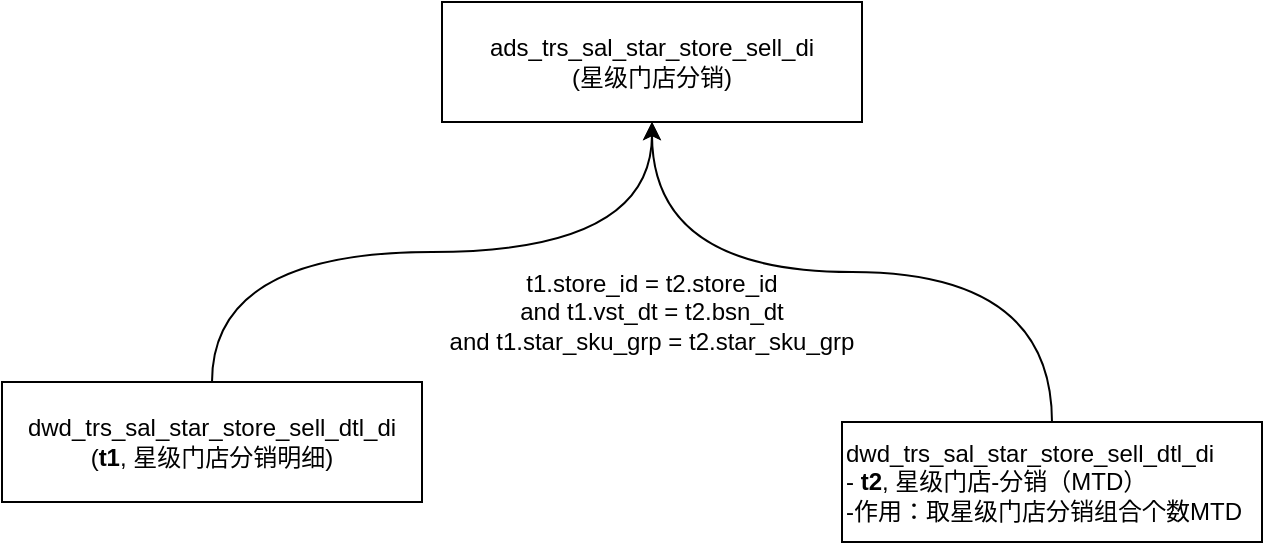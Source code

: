 <mxfile version="23.1.7" type="github">
  <diagram name="第 1 页" id="O5wTIR30FCB-bHyDuwsl">
    <mxGraphModel dx="1290" dy="652" grid="1" gridSize="10" guides="1" tooltips="1" connect="1" arrows="1" fold="1" page="1" pageScale="1" pageWidth="827" pageHeight="1169" math="0" shadow="0">
      <root>
        <mxCell id="0" />
        <mxCell id="1" parent="0" />
        <mxCell id="qGeAgQmhq0IfEyRoK4iK-1" value="ads_trs_sal_star_store_sell_di&lt;br&gt;(星级门店分销)" style="rounded=0;whiteSpace=wrap;html=1;" vertex="1" parent="1">
          <mxGeometry x="370" y="70" width="210" height="60" as="geometry" />
        </mxCell>
        <mxCell id="qGeAgQmhq0IfEyRoK4iK-4" style="edgeStyle=orthogonalEdgeStyle;rounded=0;orthogonalLoop=1;jettySize=auto;html=1;entryX=0.5;entryY=1;entryDx=0;entryDy=0;exitX=0.5;exitY=0;exitDx=0;exitDy=0;curved=1;" edge="1" parent="1" source="qGeAgQmhq0IfEyRoK4iK-2" target="qGeAgQmhq0IfEyRoK4iK-1">
          <mxGeometry relative="1" as="geometry" />
        </mxCell>
        <mxCell id="qGeAgQmhq0IfEyRoK4iK-2" value="dwd_trs_sal_star_store_sell_dtl_di&lt;br&gt;(&lt;b&gt;t1&lt;/b&gt;, 星级门店分销明细)" style="rounded=0;whiteSpace=wrap;html=1;" vertex="1" parent="1">
          <mxGeometry x="150" y="260" width="210" height="60" as="geometry" />
        </mxCell>
        <mxCell id="qGeAgQmhq0IfEyRoK4iK-5" style="edgeStyle=orthogonalEdgeStyle;rounded=0;orthogonalLoop=1;jettySize=auto;html=1;entryX=0.5;entryY=1;entryDx=0;entryDy=0;curved=1;" edge="1" parent="1" source="qGeAgQmhq0IfEyRoK4iK-3" target="qGeAgQmhq0IfEyRoK4iK-1">
          <mxGeometry relative="1" as="geometry" />
        </mxCell>
        <mxCell id="qGeAgQmhq0IfEyRoK4iK-3" value="dwd_trs_sal_star_store_sell_dtl_di&lt;br&gt;-&amp;nbsp;&lt;b&gt;t2&lt;/b&gt;, 星级门店-分销（MTD）&lt;br&gt;-作用：取星级门店分销组合个数MTD" style="rounded=0;whiteSpace=wrap;html=1;align=left;" vertex="1" parent="1">
          <mxGeometry x="570" y="280" width="210" height="60" as="geometry" />
        </mxCell>
        <mxCell id="qGeAgQmhq0IfEyRoK4iK-6" value="t1.store_id = t2.store_id&lt;br&gt;and t1.vst_dt = t2.bsn_dt&lt;br&gt;and t1.star_sku_grp = t2.star_sku_grp" style="text;strokeColor=none;align=center;fillColor=none;html=1;verticalAlign=middle;whiteSpace=wrap;rounded=0;" vertex="1" parent="1">
          <mxGeometry x="360" y="210" width="230" height="30" as="geometry" />
        </mxCell>
      </root>
    </mxGraphModel>
  </diagram>
</mxfile>
